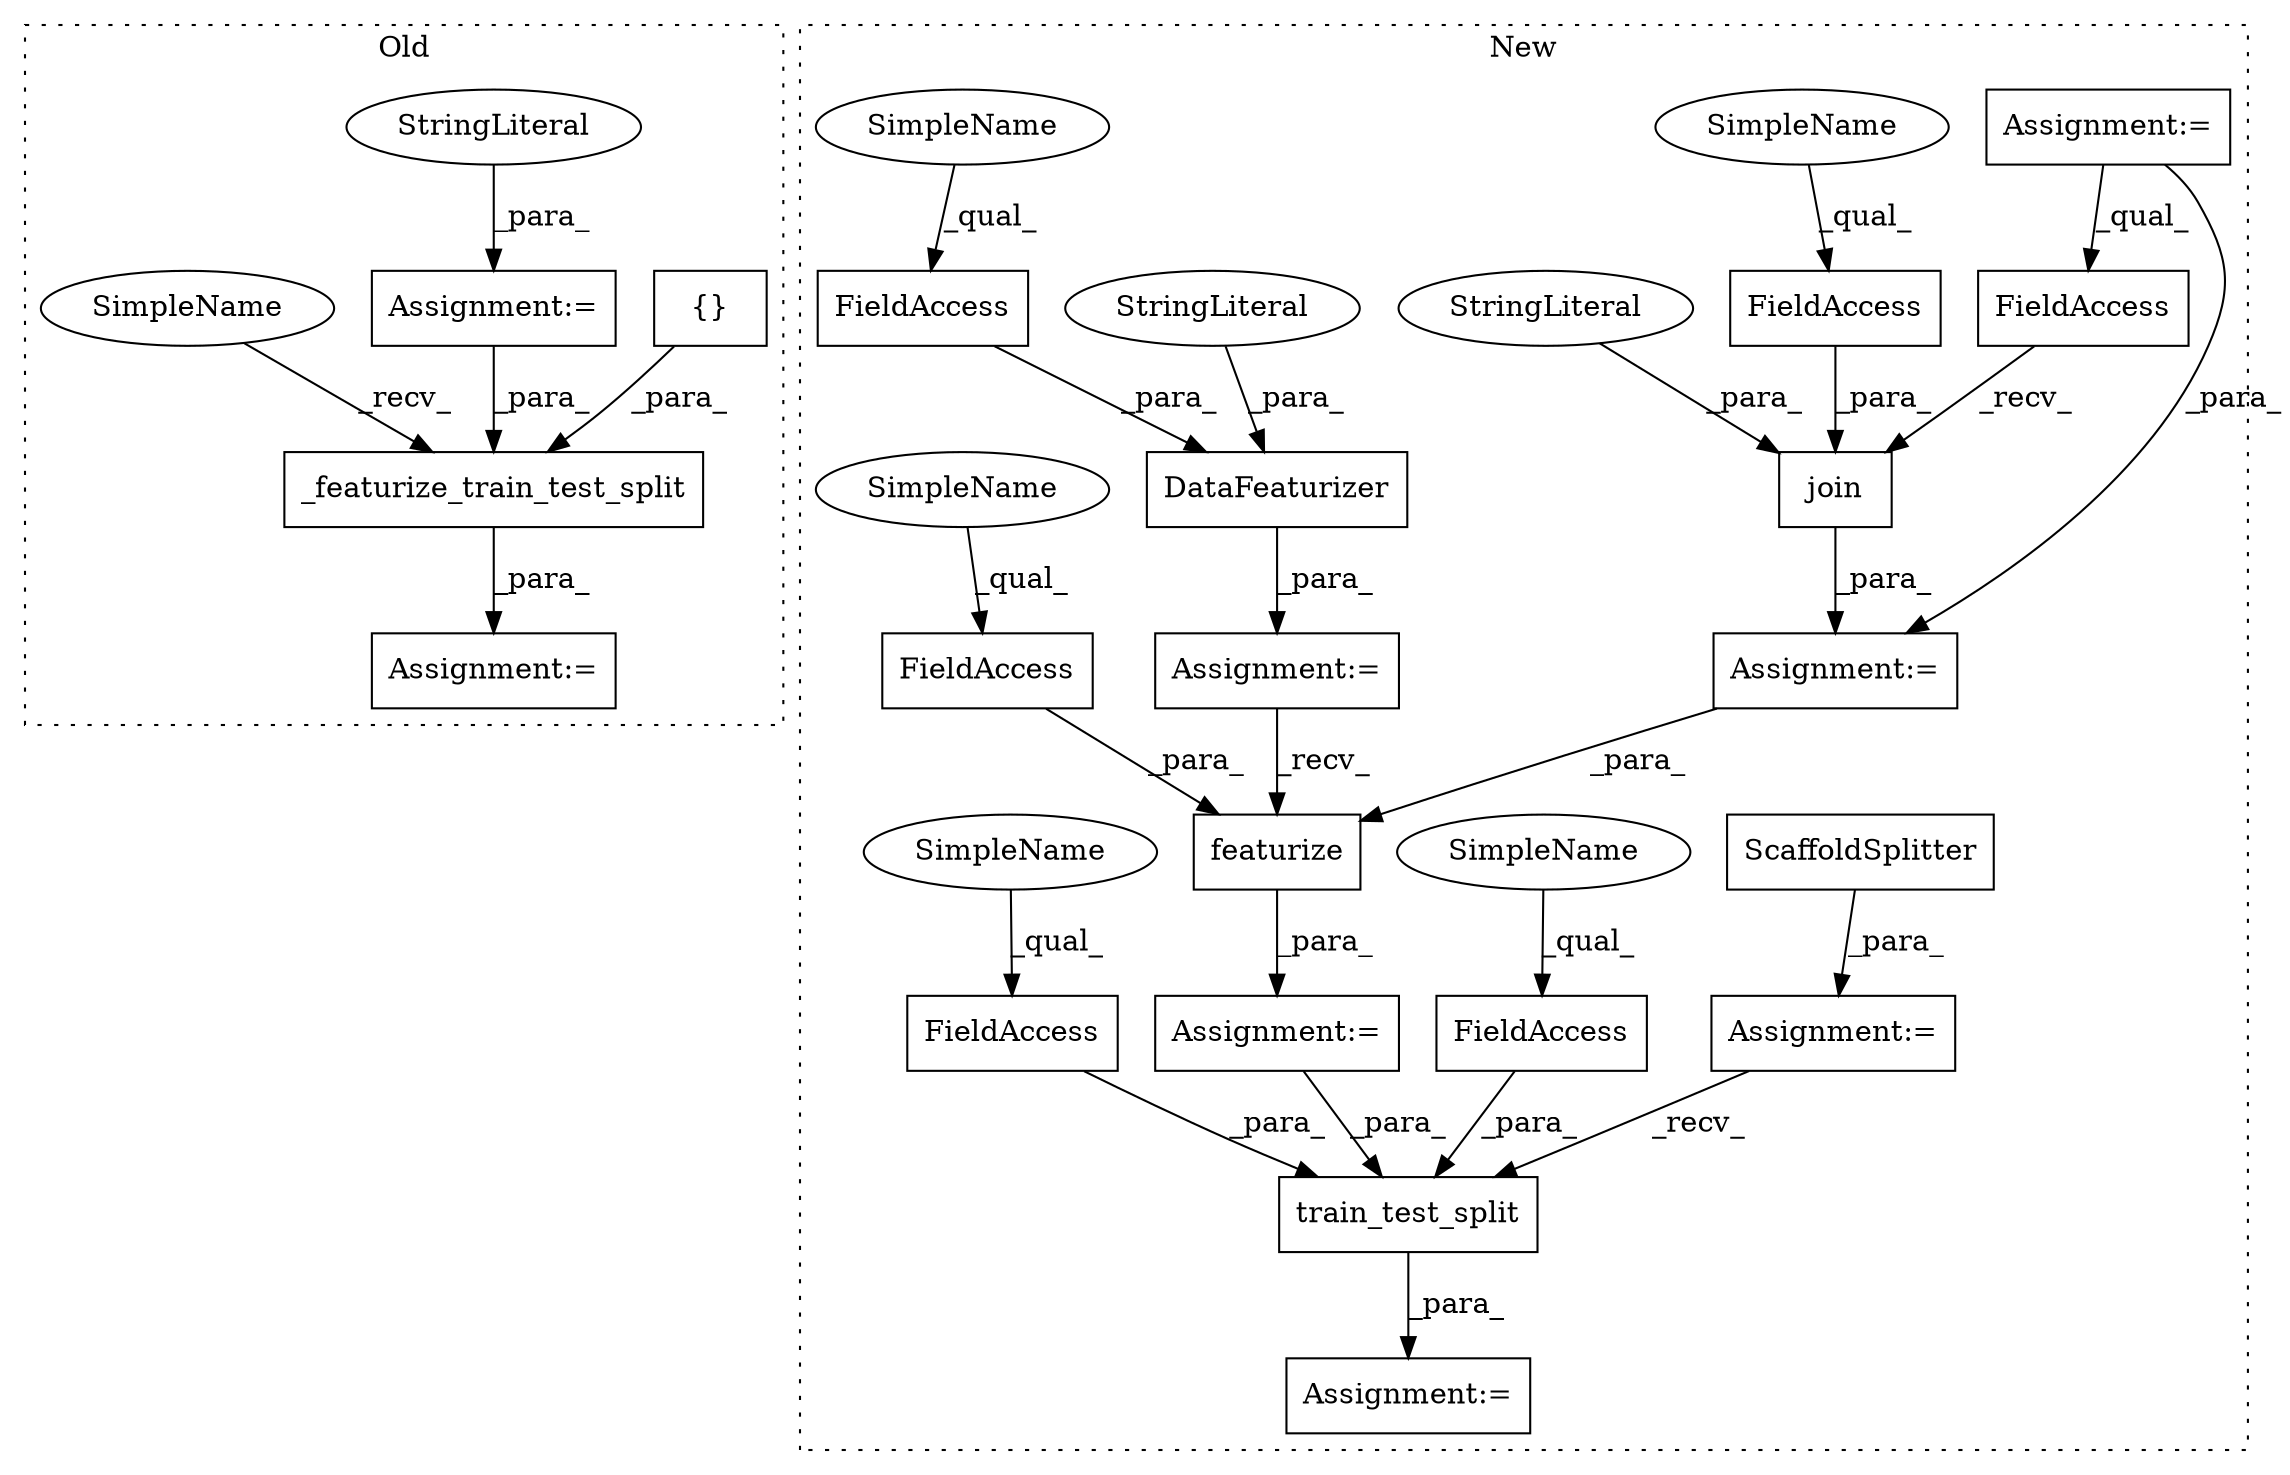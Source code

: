 digraph G {
subgraph cluster0 {
1 [label="{}" a="4" s="8607,8652" l="1,1" shape="box"];
4 [label="Assignment:=" a="7" s="9106" l="2" shape="box"];
15 [label="_featurize_train_test_split" a="32" s="9113,9218" l="28,1" shape="box"];
17 [label="Assignment:=" a="7" s="9004" l="1" shape="box"];
18 [label="StringLiteral" a="45" s="9005" l="13" shape="ellipse"];
25 [label="SimpleName" a="42" s="9108" l="4" shape="ellipse"];
label = "Old";
style="dotted";
}
subgraph cluster1 {
2 [label="train_test_split" a="32" s="10796,10849" l="17,1" shape="box"];
3 [label="Assignment:=" a="7" s="10785" l="2" shape="box"];
5 [label="Assignment:=" a="7" s="10717" l="1" shape="box"];
6 [label="featurize" a="32" s="10668,10702" l="10,1" shape="box"];
7 [label="FieldAccess" a="22" s="10821" l="14" shape="box"];
8 [label="FieldAccess" a="22" s="10689" l="13" shape="box"];
9 [label="FieldAccess" a="22" s="10836" l="13" shape="box"];
10 [label="DataFeaturizer" a="32" s="10586,10642" l="15,1" shape="box"];
11 [label="StringLiteral" a="45" s="10637" l="5" shape="ellipse"];
12 [label="FieldAccess" a="22" s="10607" l="17" shape="box"];
13 [label="Assignment:=" a="7" s="10656" l="1" shape="box"];
14 [label="Assignment:=" a="7" s="10585" l="1" shape="box"];
16 [label="ScaffoldSplitter" a="32" s="10718" l="18" shape="box"];
19 [label="FieldAccess" a="22" s="10538" l="16" shape="box"];
20 [label="join" a="32" s="10533,10568" l="5,1" shape="box"];
21 [label="FieldAccess" a="22" s="10525" l="7" shape="box"];
22 [label="Assignment:=" a="7" s="10524" l="1" shape="box"];
23 [label="StringLiteral" a="45" s="10555" l="13" shape="ellipse"];
24 [label="Assignment:=" a="7" s="9355" l="2" shape="box"];
26 [label="SimpleName" a="42" s="10836" l="4" shape="ellipse"];
27 [label="SimpleName" a="42" s="10607" l="4" shape="ellipse"];
28 [label="SimpleName" a="42" s="10538" l="4" shape="ellipse"];
29 [label="SimpleName" a="42" s="10689" l="4" shape="ellipse"];
30 [label="SimpleName" a="42" s="10821" l="4" shape="ellipse"];
label = "New";
style="dotted";
}
1 -> 15 [label="_para_"];
2 -> 3 [label="_para_"];
5 -> 2 [label="_recv_"];
6 -> 13 [label="_para_"];
7 -> 2 [label="_para_"];
8 -> 6 [label="_para_"];
9 -> 2 [label="_para_"];
10 -> 14 [label="_para_"];
11 -> 10 [label="_para_"];
12 -> 10 [label="_para_"];
13 -> 2 [label="_para_"];
14 -> 6 [label="_recv_"];
15 -> 4 [label="_para_"];
16 -> 5 [label="_para_"];
17 -> 15 [label="_para_"];
18 -> 17 [label="_para_"];
19 -> 20 [label="_para_"];
20 -> 22 [label="_para_"];
21 -> 20 [label="_recv_"];
22 -> 6 [label="_para_"];
23 -> 20 [label="_para_"];
24 -> 21 [label="_qual_"];
24 -> 22 [label="_para_"];
25 -> 15 [label="_recv_"];
26 -> 9 [label="_qual_"];
27 -> 12 [label="_qual_"];
28 -> 19 [label="_qual_"];
29 -> 8 [label="_qual_"];
30 -> 7 [label="_qual_"];
}